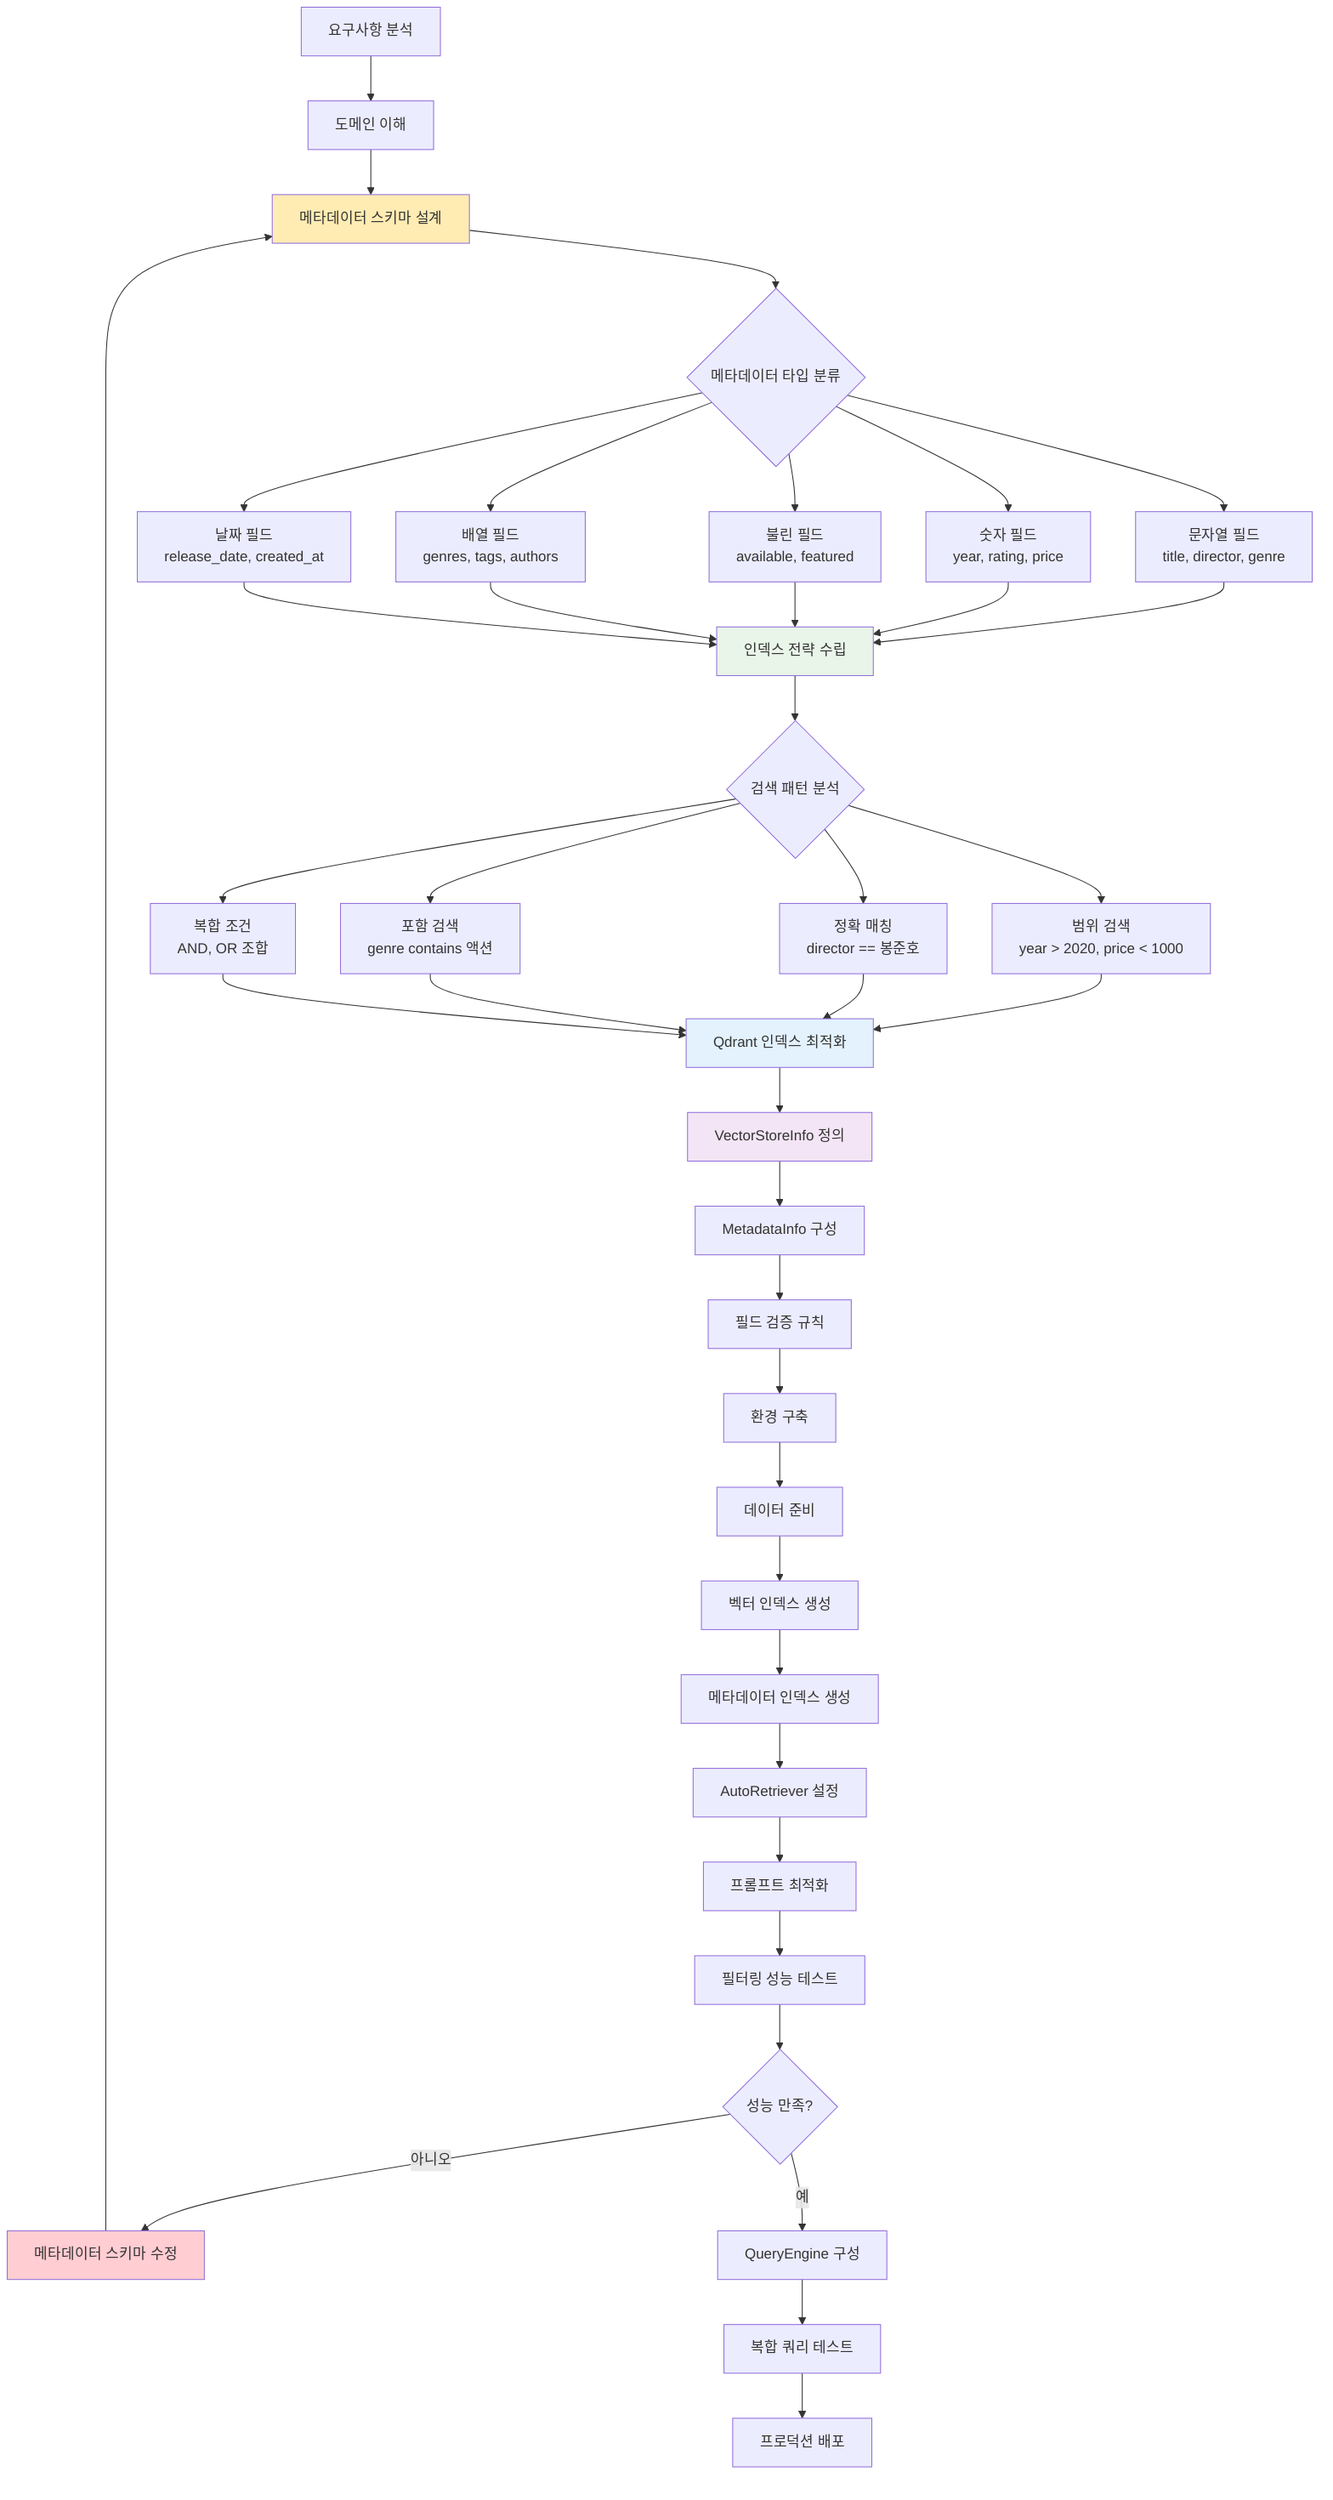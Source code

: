 flowchart TD
    A[요구사항 분석] --> B[도메인 이해]
    B --> C[메타데이터 스키마 설계]
    
    C --> D{메타데이터 타입 분류}
    D --> E[문자열 필드<br/>title, director, genre]
    D --> F[숫자 필드<br/>year, rating, price]
    D --> G[불린 필드<br/>available, featured]
    D --> H[배열 필드<br/>genres, tags, authors]
    D --> I[날짜 필드<br/>release_date, created_at]
    
    E --> J[인덱스 전략 수립]
    F --> J
    G --> J
    H --> J
    I --> J
    
    J --> K{검색 패턴 분석}
    K --> L[범위 검색<br/>year > 2020, price < 1000]
    K --> M[정확 매칭<br/>director == 봉준호]
    K --> N[포함 검색<br/>genre contains 액션]
    K --> O[복합 조건<br/>AND, OR 조합]
    
    L --> P[Qdrant 인덱스 최적화]
    M --> P
    N --> P
    O --> P
    
    P --> Q[VectorStoreInfo 정의]
    Q --> R[MetadataInfo 구성]
    R --> S[필드 검증 규칙]
    
    S --> T[환경 구축]
    T --> U[데이터 준비]
    U --> V[벡터 인덱스 생성]
    V --> W[메타데이터 인덱스 생성]
    
    W --> X[AutoRetriever 설정]
    X --> Y[프롬프트 최적화]
    Y --> Z[필터링 성능 테스트]
    
    Z --> AA{성능 만족?}
    AA -->|아니오| BB[메타데이터 스키마 수정]
    BB --> C
    AA -->|예| CC[QueryEngine 구성]
    CC --> DD[복합 쿼리 테스트]
    DD --> EE[프로덕션 배포]
    
    style C fill:#ffecb3
    style J fill:#e8f5e8
    style P fill:#e3f2fd
    style Q fill:#f3e5f5
    style BB fill:#ffcdd2